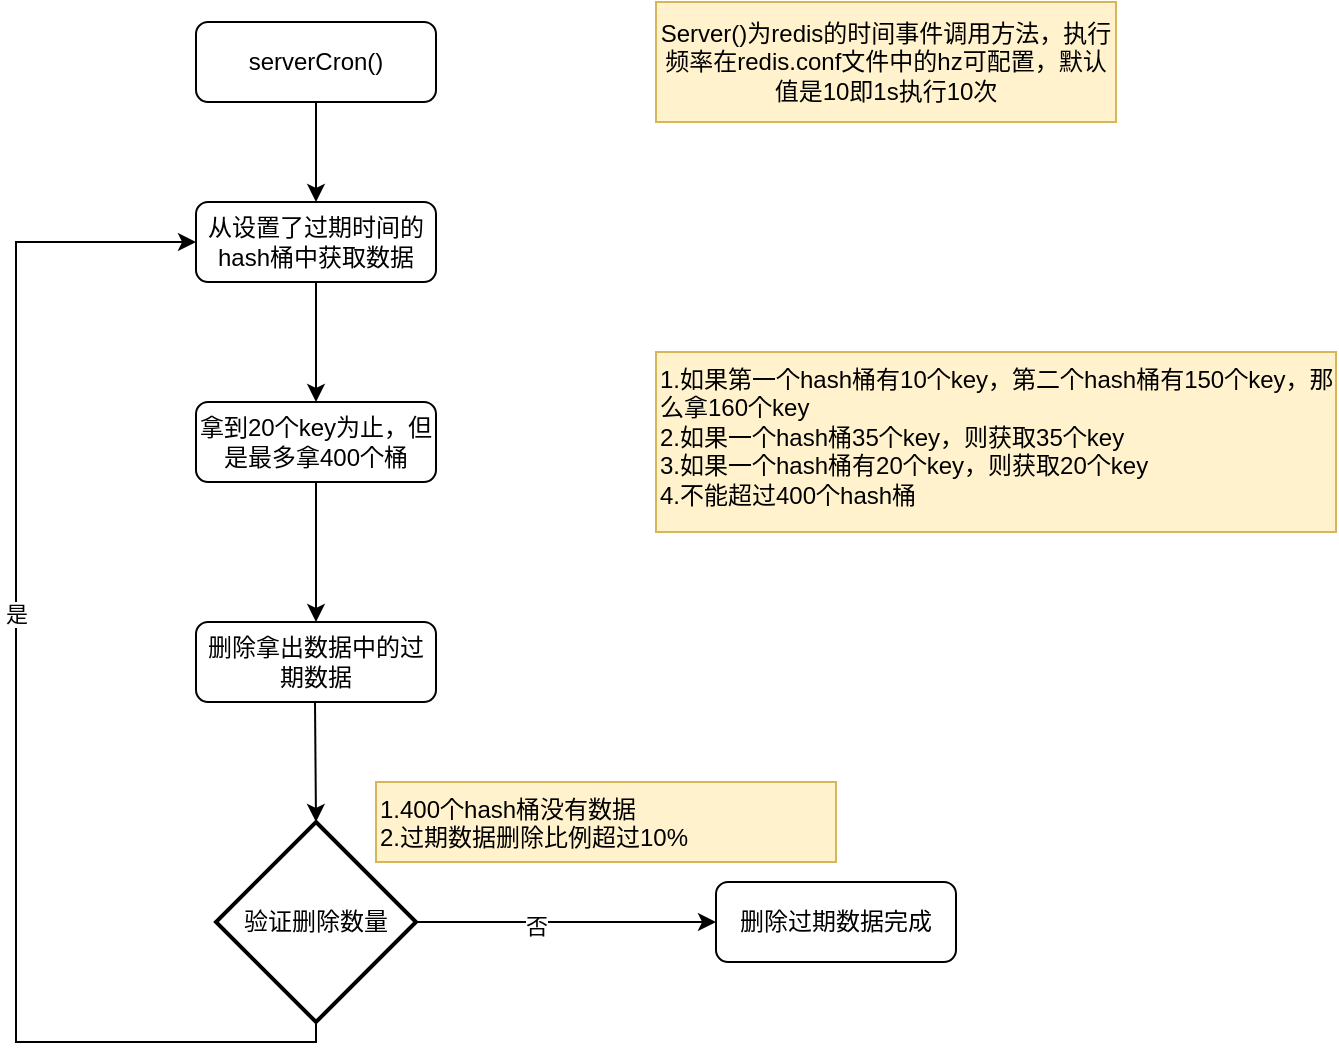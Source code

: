 <mxfile version="24.4.10" type="github">
  <diagram id="C5RBs43oDa-KdzZeNtuy" name="Page-1">
    <mxGraphModel dx="954" dy="566" grid="1" gridSize="10" guides="1" tooltips="1" connect="1" arrows="1" fold="1" page="1" pageScale="1" pageWidth="827" pageHeight="1169" math="0" shadow="0">
      <root>
        <mxCell id="WIyWlLk6GJQsqaUBKTNV-0" />
        <mxCell id="WIyWlLk6GJQsqaUBKTNV-1" parent="WIyWlLk6GJQsqaUBKTNV-0" />
        <mxCell id="WIyWlLk6GJQsqaUBKTNV-3" value="serverCron()" style="rounded=1;whiteSpace=wrap;html=1;fontSize=12;glass=0;strokeWidth=1;shadow=0;" parent="WIyWlLk6GJQsqaUBKTNV-1" vertex="1">
          <mxGeometry x="160" y="80" width="120" height="40" as="geometry" />
        </mxCell>
        <mxCell id="WIyWlLk6GJQsqaUBKTNV-11" value="从设置了过期时间的hash桶中获取数据" style="rounded=1;whiteSpace=wrap;html=1;fontSize=12;glass=0;strokeWidth=1;shadow=0;" parent="WIyWlLk6GJQsqaUBKTNV-1" vertex="1">
          <mxGeometry x="160" y="170" width="120" height="40" as="geometry" />
        </mxCell>
        <mxCell id="jRIbWzL-F4Ksskgwvylm-0" value="" style="endArrow=classic;html=1;rounded=0;exitX=0.5;exitY=1;exitDx=0;exitDy=0;entryX=0.5;entryY=0;entryDx=0;entryDy=0;" edge="1" parent="WIyWlLk6GJQsqaUBKTNV-1" source="WIyWlLk6GJQsqaUBKTNV-3" target="WIyWlLk6GJQsqaUBKTNV-11">
          <mxGeometry width="50" height="50" relative="1" as="geometry">
            <mxPoint x="280" y="170" as="sourcePoint" />
            <mxPoint x="330" y="120" as="targetPoint" />
          </mxGeometry>
        </mxCell>
        <mxCell id="jRIbWzL-F4Ksskgwvylm-1" value="Server()为redis的时间事件调用方法，执行频率在redis.conf文件中的hz可配置，默认值是10即1s执行10次" style="whiteSpace=wrap;html=1;fillColor=#fff2cc;strokeColor=#d6b656;" vertex="1" parent="WIyWlLk6GJQsqaUBKTNV-1">
          <mxGeometry x="390" y="70" width="230" height="60" as="geometry" />
        </mxCell>
        <mxCell id="jRIbWzL-F4Ksskgwvylm-4" value="拿到20个key为止，但是最多拿400个桶" style="rounded=1;whiteSpace=wrap;html=1;fontSize=12;glass=0;strokeWidth=1;shadow=0;" vertex="1" parent="WIyWlLk6GJQsqaUBKTNV-1">
          <mxGeometry x="160" y="270" width="120" height="40" as="geometry" />
        </mxCell>
        <mxCell id="jRIbWzL-F4Ksskgwvylm-5" value="" style="endArrow=classic;html=1;rounded=0;exitX=0.5;exitY=1;exitDx=0;exitDy=0;entryX=0.5;entryY=0;entryDx=0;entryDy=0;" edge="1" parent="WIyWlLk6GJQsqaUBKTNV-1" source="WIyWlLk6GJQsqaUBKTNV-11" target="jRIbWzL-F4Ksskgwvylm-4">
          <mxGeometry width="50" height="50" relative="1" as="geometry">
            <mxPoint x="210" y="270" as="sourcePoint" />
            <mxPoint x="260" y="220" as="targetPoint" />
          </mxGeometry>
        </mxCell>
        <mxCell id="jRIbWzL-F4Ksskgwvylm-6" value="删除拿出数据中的过期数据" style="rounded=1;whiteSpace=wrap;html=1;fontSize=12;glass=0;strokeWidth=1;shadow=0;" vertex="1" parent="WIyWlLk6GJQsqaUBKTNV-1">
          <mxGeometry x="160" y="380" width="120" height="40" as="geometry" />
        </mxCell>
        <mxCell id="jRIbWzL-F4Ksskgwvylm-7" value="" style="endArrow=classic;html=1;rounded=0;exitX=0.5;exitY=1;exitDx=0;exitDy=0;" edge="1" parent="WIyWlLk6GJQsqaUBKTNV-1" source="jRIbWzL-F4Ksskgwvylm-4" target="jRIbWzL-F4Ksskgwvylm-6">
          <mxGeometry width="50" height="50" relative="1" as="geometry">
            <mxPoint x="220" y="360" as="sourcePoint" />
            <mxPoint x="270" y="310" as="targetPoint" />
          </mxGeometry>
        </mxCell>
        <mxCell id="jRIbWzL-F4Ksskgwvylm-8" value="验证删除数量" style="strokeWidth=2;html=1;shape=mxgraph.flowchart.decision;whiteSpace=wrap;" vertex="1" parent="WIyWlLk6GJQsqaUBKTNV-1">
          <mxGeometry x="170" y="480" width="100" height="100" as="geometry" />
        </mxCell>
        <mxCell id="jRIbWzL-F4Ksskgwvylm-9" value="" style="endArrow=classic;html=1;rounded=0;exitX=0.5;exitY=1;exitDx=0;exitDy=0;" edge="1" parent="WIyWlLk6GJQsqaUBKTNV-1">
          <mxGeometry width="50" height="50" relative="1" as="geometry">
            <mxPoint x="219.5" y="420" as="sourcePoint" />
            <mxPoint x="220" y="480" as="targetPoint" />
          </mxGeometry>
        </mxCell>
        <mxCell id="jRIbWzL-F4Ksskgwvylm-11" value="" style="endArrow=classic;html=1;rounded=0;edgeStyle=orthogonalEdgeStyle;exitX=0.5;exitY=1;exitDx=0;exitDy=0;exitPerimeter=0;entryX=0;entryY=0.5;entryDx=0;entryDy=0;" edge="1" parent="WIyWlLk6GJQsqaUBKTNV-1" source="jRIbWzL-F4Ksskgwvylm-8" target="WIyWlLk6GJQsqaUBKTNV-11">
          <mxGeometry width="50" height="50" relative="1" as="geometry">
            <mxPoint x="310" y="630" as="sourcePoint" />
            <mxPoint x="140" y="190" as="targetPoint" />
            <Array as="points">
              <mxPoint x="220" y="590" />
              <mxPoint x="70" y="590" />
              <mxPoint x="70" y="190" />
            </Array>
          </mxGeometry>
        </mxCell>
        <mxCell id="jRIbWzL-F4Ksskgwvylm-12" value="是" style="edgeLabel;html=1;align=center;verticalAlign=middle;resizable=0;points=[];" vertex="1" connectable="0" parent="jRIbWzL-F4Ksskgwvylm-11">
          <mxGeometry x="0.155" relative="1" as="geometry">
            <mxPoint y="1" as="offset" />
          </mxGeometry>
        </mxCell>
        <mxCell id="jRIbWzL-F4Ksskgwvylm-13" value="" style="endArrow=classic;html=1;rounded=0;exitX=1;exitY=0.5;exitDx=0;exitDy=0;exitPerimeter=0;" edge="1" parent="WIyWlLk6GJQsqaUBKTNV-1" source="jRIbWzL-F4Ksskgwvylm-8">
          <mxGeometry width="50" height="50" relative="1" as="geometry">
            <mxPoint x="340" y="550" as="sourcePoint" />
            <mxPoint x="420" y="530" as="targetPoint" />
          </mxGeometry>
        </mxCell>
        <mxCell id="jRIbWzL-F4Ksskgwvylm-16" value="否" style="edgeLabel;html=1;align=center;verticalAlign=middle;resizable=0;points=[];" vertex="1" connectable="0" parent="jRIbWzL-F4Ksskgwvylm-13">
          <mxGeometry x="-0.2" y="-1" relative="1" as="geometry">
            <mxPoint y="1" as="offset" />
          </mxGeometry>
        </mxCell>
        <mxCell id="jRIbWzL-F4Ksskgwvylm-14" value="删除过期数据完成" style="rounded=1;whiteSpace=wrap;html=1;fontSize=12;glass=0;strokeWidth=1;shadow=0;" vertex="1" parent="WIyWlLk6GJQsqaUBKTNV-1">
          <mxGeometry x="420" y="510" width="120" height="40" as="geometry" />
        </mxCell>
        <mxCell id="jRIbWzL-F4Ksskgwvylm-15" value="1.如果第一个hash桶有10个key，第二个hash桶有150个key，&lt;span style=&quot;background-color: initial;&quot;&gt;那么拿160个key&lt;/span&gt;&lt;div&gt;2.如果一个hash桶35个key，则获取35个key&lt;/div&gt;&lt;div&gt;3.如果一个hash桶有20个key，则获取20个key&lt;/div&gt;&lt;div&gt;4.不能超过400个hash桶&lt;/div&gt;" style="whiteSpace=wrap;html=1;fillColor=#fff2cc;strokeColor=#d6b656;align=left;horizontal=1;verticalAlign=top;" vertex="1" parent="WIyWlLk6GJQsqaUBKTNV-1">
          <mxGeometry x="390" y="245" width="340" height="90" as="geometry" />
        </mxCell>
        <mxCell id="jRIbWzL-F4Ksskgwvylm-17" value="1.400个hash桶没有数据&lt;div&gt;2.过期数据删除比例超过10%&lt;/div&gt;" style="whiteSpace=wrap;html=1;fillColor=#fff2cc;strokeColor=#d6b656;align=left;verticalAlign=top;" vertex="1" parent="WIyWlLk6GJQsqaUBKTNV-1">
          <mxGeometry x="250" y="460" width="230" height="40" as="geometry" />
        </mxCell>
      </root>
    </mxGraphModel>
  </diagram>
</mxfile>
